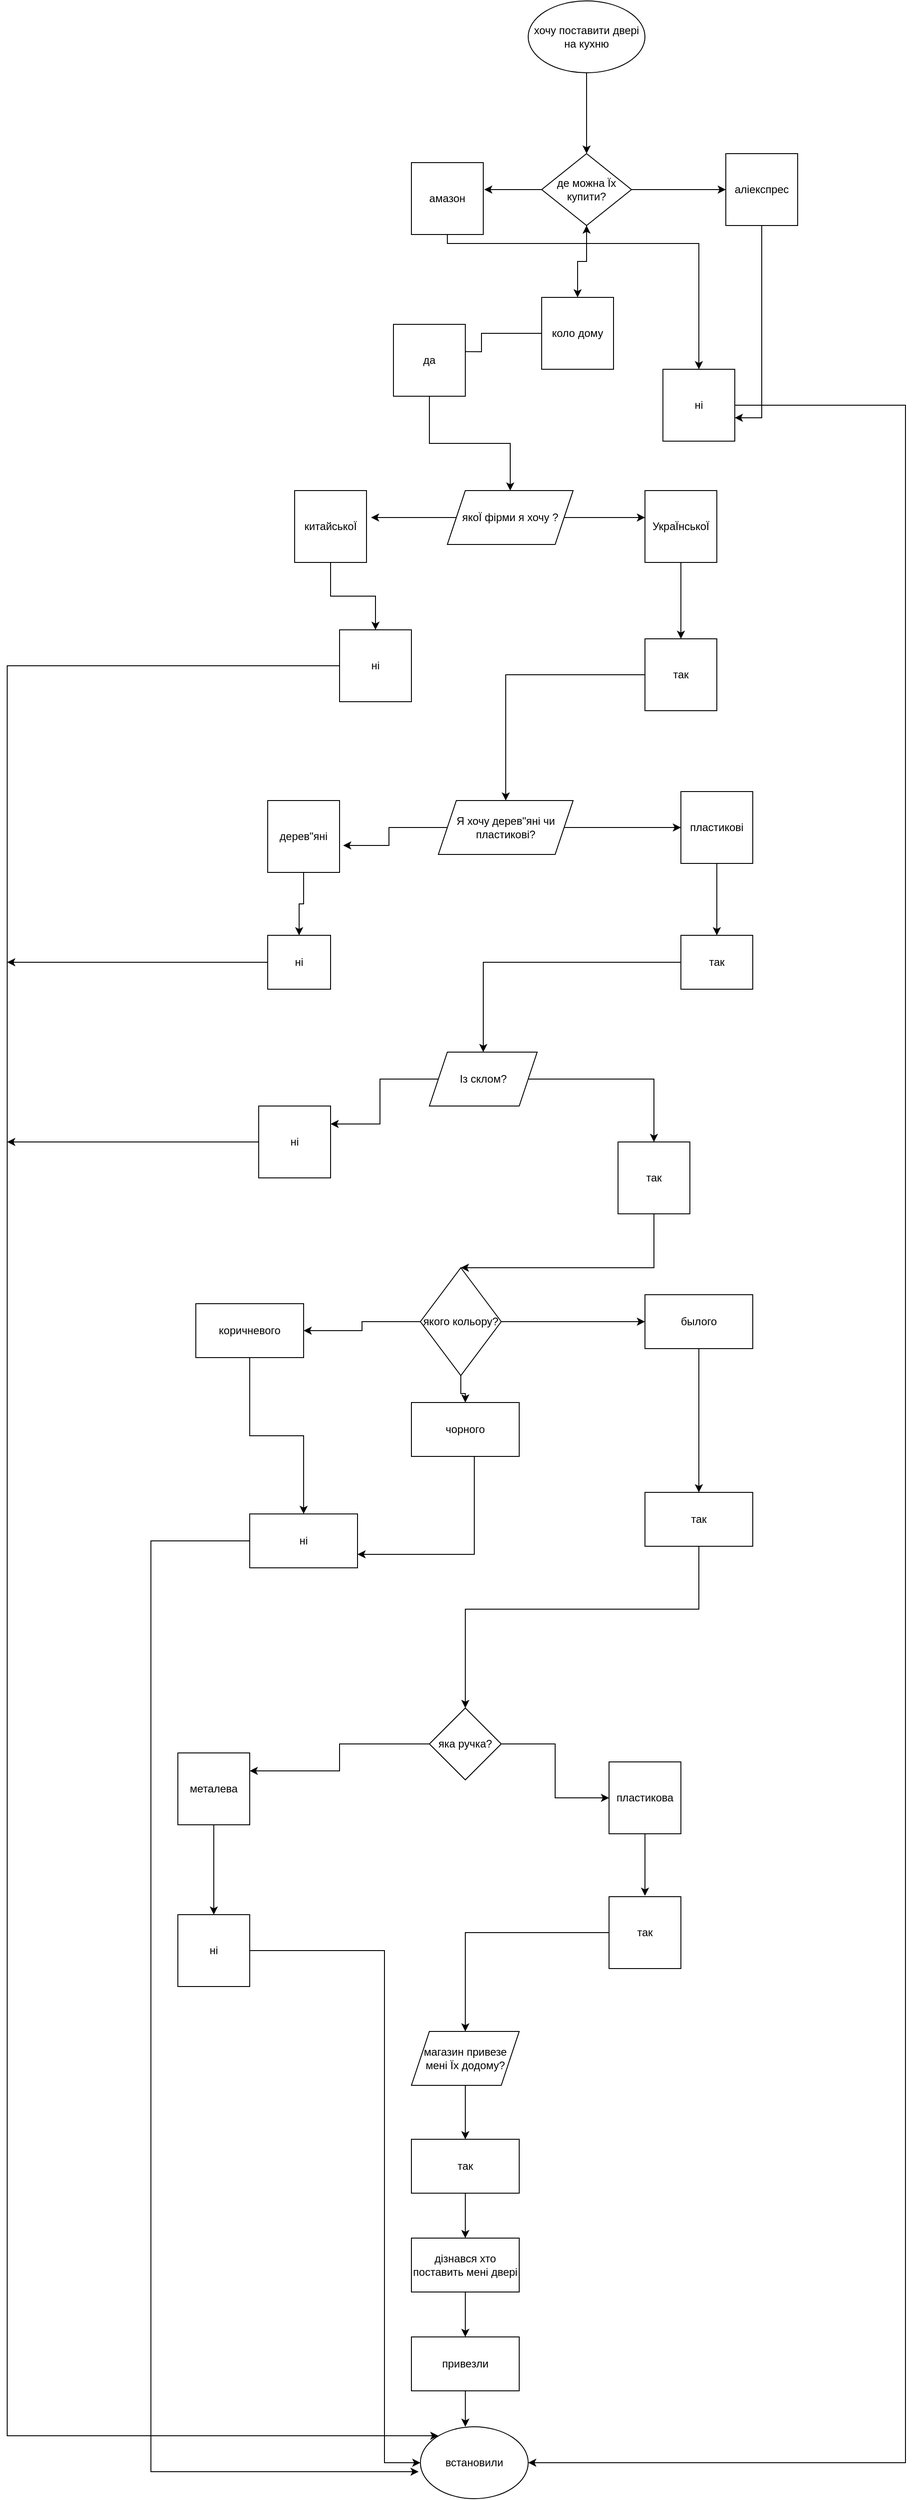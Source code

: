 <mxfile version="20.5.1" type="device"><diagram id="M9QRM47zcEwD5UJ65u_M" name="Сторінка-1"><mxGraphModel dx="1695" dy="482" grid="1" gridSize="10" guides="1" tooltips="1" connect="1" arrows="1" fold="1" page="1" pageScale="1" pageWidth="827" pageHeight="1169" math="0" shadow="0"><root><mxCell id="0"/><mxCell id="1" parent="0"/><mxCell id="UKa9DKqOCSJRsP8wt-R1-6" style="edgeStyle=orthogonalEdgeStyle;rounded=0;orthogonalLoop=1;jettySize=auto;html=1;entryX=0.5;entryY=0;entryDx=0;entryDy=0;" edge="1" parent="1" source="UKa9DKqOCSJRsP8wt-R1-1" target="UKa9DKqOCSJRsP8wt-R1-2"><mxGeometry relative="1" as="geometry"/></mxCell><mxCell id="UKa9DKqOCSJRsP8wt-R1-1" value="хочу поставити двері на кухню" style="ellipse;whiteSpace=wrap;html=1;" vertex="1" parent="1"><mxGeometry x="340" y="40" width="130" height="80" as="geometry"/></mxCell><mxCell id="UKa9DKqOCSJRsP8wt-R1-7" style="edgeStyle=orthogonalEdgeStyle;rounded=0;orthogonalLoop=1;jettySize=auto;html=1;" edge="1" parent="1" source="UKa9DKqOCSJRsP8wt-R1-2" target="UKa9DKqOCSJRsP8wt-R1-4"><mxGeometry relative="1" as="geometry"/></mxCell><mxCell id="UKa9DKqOCSJRsP8wt-R1-8" style="edgeStyle=orthogonalEdgeStyle;rounded=0;orthogonalLoop=1;jettySize=auto;html=1;entryX=1.013;entryY=0.375;entryDx=0;entryDy=0;entryPerimeter=0;" edge="1" parent="1" source="UKa9DKqOCSJRsP8wt-R1-2" target="UKa9DKqOCSJRsP8wt-R1-3"><mxGeometry relative="1" as="geometry"/></mxCell><mxCell id="UKa9DKqOCSJRsP8wt-R1-10" style="edgeStyle=orthogonalEdgeStyle;rounded=0;orthogonalLoop=1;jettySize=auto;html=1;" edge="1" parent="1" source="UKa9DKqOCSJRsP8wt-R1-2"><mxGeometry relative="1" as="geometry"><mxPoint x="405" y="290" as="targetPoint"/></mxGeometry></mxCell><mxCell id="UKa9DKqOCSJRsP8wt-R1-16" style="edgeStyle=orthogonalEdgeStyle;rounded=0;orthogonalLoop=1;jettySize=auto;html=1;entryX=0.5;entryY=0;entryDx=0;entryDy=0;" edge="1" parent="1" source="UKa9DKqOCSJRsP8wt-R1-2" target="UKa9DKqOCSJRsP8wt-R1-5"><mxGeometry relative="1" as="geometry"/></mxCell><mxCell id="UKa9DKqOCSJRsP8wt-R1-2" value="де можна Їх купити?" style="rhombus;whiteSpace=wrap;html=1;" vertex="1" parent="1"><mxGeometry x="355" y="210" width="100" height="80" as="geometry"/></mxCell><mxCell id="UKa9DKqOCSJRsP8wt-R1-15" style="edgeStyle=orthogonalEdgeStyle;rounded=0;orthogonalLoop=1;jettySize=auto;html=1;" edge="1" parent="1" source="UKa9DKqOCSJRsP8wt-R1-3" target="UKa9DKqOCSJRsP8wt-R1-11"><mxGeometry relative="1" as="geometry"><Array as="points"><mxPoint x="250" y="310"/><mxPoint x="530" y="310"/></Array></mxGeometry></mxCell><mxCell id="UKa9DKqOCSJRsP8wt-R1-3" value="амазон" style="whiteSpace=wrap;html=1;aspect=fixed;" vertex="1" parent="1"><mxGeometry x="210" y="220" width="80" height="80" as="geometry"/></mxCell><mxCell id="UKa9DKqOCSJRsP8wt-R1-17" style="edgeStyle=orthogonalEdgeStyle;rounded=0;orthogonalLoop=1;jettySize=auto;html=1;entryX=1;entryY=0.675;entryDx=0;entryDy=0;entryPerimeter=0;" edge="1" parent="1" source="UKa9DKqOCSJRsP8wt-R1-4" target="UKa9DKqOCSJRsP8wt-R1-11"><mxGeometry relative="1" as="geometry"/></mxCell><mxCell id="UKa9DKqOCSJRsP8wt-R1-4" value="аліекспрес" style="whiteSpace=wrap;html=1;aspect=fixed;" vertex="1" parent="1"><mxGeometry x="560" y="210" width="80" height="80" as="geometry"/></mxCell><mxCell id="UKa9DKqOCSJRsP8wt-R1-14" style="edgeStyle=orthogonalEdgeStyle;rounded=0;orthogonalLoop=1;jettySize=auto;html=1;" edge="1" parent="1" source="UKa9DKqOCSJRsP8wt-R1-5"><mxGeometry relative="1" as="geometry"><mxPoint x="220" y="430" as="targetPoint"/></mxGeometry></mxCell><mxCell id="UKa9DKqOCSJRsP8wt-R1-5" value="коло дому" style="whiteSpace=wrap;html=1;aspect=fixed;" vertex="1" parent="1"><mxGeometry x="355" y="370" width="80" height="80" as="geometry"/></mxCell><mxCell id="UKa9DKqOCSJRsP8wt-R1-91" style="edgeStyle=orthogonalEdgeStyle;rounded=0;orthogonalLoop=1;jettySize=auto;html=1;" edge="1" parent="1" source="UKa9DKqOCSJRsP8wt-R1-11"><mxGeometry relative="1" as="geometry"><mxPoint x="340" y="2780" as="targetPoint"/><Array as="points"><mxPoint x="760" y="490"/><mxPoint x="760" y="2780"/></Array></mxGeometry></mxCell><mxCell id="UKa9DKqOCSJRsP8wt-R1-11" value="ні" style="whiteSpace=wrap;html=1;aspect=fixed;" vertex="1" parent="1"><mxGeometry x="490" y="450" width="80" height="80" as="geometry"/></mxCell><mxCell id="UKa9DKqOCSJRsP8wt-R1-19" style="edgeStyle=orthogonalEdgeStyle;rounded=0;orthogonalLoop=1;jettySize=auto;html=1;" edge="1" parent="1" source="UKa9DKqOCSJRsP8wt-R1-12" target="UKa9DKqOCSJRsP8wt-R1-18"><mxGeometry relative="1" as="geometry"/></mxCell><mxCell id="UKa9DKqOCSJRsP8wt-R1-12" value="да" style="whiteSpace=wrap;html=1;aspect=fixed;" vertex="1" parent="1"><mxGeometry x="190" y="400" width="80" height="80" as="geometry"/></mxCell><mxCell id="UKa9DKqOCSJRsP8wt-R1-22" style="edgeStyle=orthogonalEdgeStyle;rounded=0;orthogonalLoop=1;jettySize=auto;html=1;entryX=1.063;entryY=0.375;entryDx=0;entryDy=0;entryPerimeter=0;" edge="1" parent="1" source="UKa9DKqOCSJRsP8wt-R1-18" target="UKa9DKqOCSJRsP8wt-R1-21"><mxGeometry relative="1" as="geometry"/></mxCell><mxCell id="UKa9DKqOCSJRsP8wt-R1-23" style="edgeStyle=orthogonalEdgeStyle;rounded=0;orthogonalLoop=1;jettySize=auto;html=1;entryX=0;entryY=0.375;entryDx=0;entryDy=0;entryPerimeter=0;" edge="1" parent="1" source="UKa9DKqOCSJRsP8wt-R1-18" target="UKa9DKqOCSJRsP8wt-R1-20"><mxGeometry relative="1" as="geometry"/></mxCell><mxCell id="UKa9DKqOCSJRsP8wt-R1-18" value="якоЇ фірми я хочу ?" style="shape=parallelogram;perimeter=parallelogramPerimeter;whiteSpace=wrap;html=1;fixedSize=1;" vertex="1" parent="1"><mxGeometry x="250" y="585" width="140" height="60" as="geometry"/></mxCell><mxCell id="UKa9DKqOCSJRsP8wt-R1-27" style="edgeStyle=orthogonalEdgeStyle;rounded=0;orthogonalLoop=1;jettySize=auto;html=1;" edge="1" parent="1" source="UKa9DKqOCSJRsP8wt-R1-20" target="UKa9DKqOCSJRsP8wt-R1-24"><mxGeometry relative="1" as="geometry"/></mxCell><mxCell id="UKa9DKqOCSJRsP8wt-R1-20" value="УкраЇнськоЇ" style="whiteSpace=wrap;html=1;aspect=fixed;" vertex="1" parent="1"><mxGeometry x="470" y="585" width="80" height="80" as="geometry"/></mxCell><mxCell id="UKa9DKqOCSJRsP8wt-R1-26" style="edgeStyle=orthogonalEdgeStyle;rounded=0;orthogonalLoop=1;jettySize=auto;html=1;" edge="1" parent="1" source="UKa9DKqOCSJRsP8wt-R1-21" target="UKa9DKqOCSJRsP8wt-R1-25"><mxGeometry relative="1" as="geometry"/></mxCell><mxCell id="UKa9DKqOCSJRsP8wt-R1-21" value="китайськоЇ" style="whiteSpace=wrap;html=1;aspect=fixed;" vertex="1" parent="1"><mxGeometry x="80" y="585" width="80" height="80" as="geometry"/></mxCell><mxCell id="UKa9DKqOCSJRsP8wt-R1-38" style="edgeStyle=orthogonalEdgeStyle;rounded=0;orthogonalLoop=1;jettySize=auto;html=1;" edge="1" parent="1" source="UKa9DKqOCSJRsP8wt-R1-24" target="UKa9DKqOCSJRsP8wt-R1-29"><mxGeometry relative="1" as="geometry"/></mxCell><mxCell id="UKa9DKqOCSJRsP8wt-R1-24" value="так" style="whiteSpace=wrap;html=1;aspect=fixed;" vertex="1" parent="1"><mxGeometry x="470" y="750" width="80" height="80" as="geometry"/></mxCell><mxCell id="UKa9DKqOCSJRsP8wt-R1-93" style="edgeStyle=orthogonalEdgeStyle;rounded=0;orthogonalLoop=1;jettySize=auto;html=1;" edge="1" parent="1" source="UKa9DKqOCSJRsP8wt-R1-25"><mxGeometry relative="1" as="geometry"><mxPoint x="240" y="2750" as="targetPoint"/><Array as="points"><mxPoint x="-240" y="780"/><mxPoint x="-240" y="2750"/></Array></mxGeometry></mxCell><mxCell id="UKa9DKqOCSJRsP8wt-R1-25" value="ні" style="whiteSpace=wrap;html=1;aspect=fixed;" vertex="1" parent="1"><mxGeometry x="130" y="740" width="80" height="80" as="geometry"/></mxCell><mxCell id="UKa9DKqOCSJRsP8wt-R1-32" style="edgeStyle=orthogonalEdgeStyle;rounded=0;orthogonalLoop=1;jettySize=auto;html=1;" edge="1" parent="1" source="UKa9DKqOCSJRsP8wt-R1-29" target="UKa9DKqOCSJRsP8wt-R1-31"><mxGeometry relative="1" as="geometry"/></mxCell><mxCell id="UKa9DKqOCSJRsP8wt-R1-33" style="edgeStyle=orthogonalEdgeStyle;rounded=0;orthogonalLoop=1;jettySize=auto;html=1;entryX=1.05;entryY=0.625;entryDx=0;entryDy=0;entryPerimeter=0;" edge="1" parent="1" source="UKa9DKqOCSJRsP8wt-R1-29" target="UKa9DKqOCSJRsP8wt-R1-30"><mxGeometry relative="1" as="geometry"/></mxCell><mxCell id="UKa9DKqOCSJRsP8wt-R1-29" value="Я хочу дерев&quot;яні чи пластикові?" style="shape=parallelogram;perimeter=parallelogramPerimeter;whiteSpace=wrap;html=1;fixedSize=1;" vertex="1" parent="1"><mxGeometry x="240" y="930" width="150" height="60" as="geometry"/></mxCell><mxCell id="UKa9DKqOCSJRsP8wt-R1-36" style="edgeStyle=orthogonalEdgeStyle;rounded=0;orthogonalLoop=1;jettySize=auto;html=1;entryX=0.5;entryY=0;entryDx=0;entryDy=0;" edge="1" parent="1" source="UKa9DKqOCSJRsP8wt-R1-30" target="UKa9DKqOCSJRsP8wt-R1-35"><mxGeometry relative="1" as="geometry"/></mxCell><mxCell id="UKa9DKqOCSJRsP8wt-R1-30" value="дерев&quot;яні" style="whiteSpace=wrap;html=1;aspect=fixed;" vertex="1" parent="1"><mxGeometry x="50" y="930" width="80" height="80" as="geometry"/></mxCell><mxCell id="UKa9DKqOCSJRsP8wt-R1-37" style="edgeStyle=orthogonalEdgeStyle;rounded=0;orthogonalLoop=1;jettySize=auto;html=1;" edge="1" parent="1" source="UKa9DKqOCSJRsP8wt-R1-31" target="UKa9DKqOCSJRsP8wt-R1-34"><mxGeometry relative="1" as="geometry"/></mxCell><mxCell id="UKa9DKqOCSJRsP8wt-R1-31" value="пластикові" style="whiteSpace=wrap;html=1;aspect=fixed;" vertex="1" parent="1"><mxGeometry x="510" y="920" width="80" height="80" as="geometry"/></mxCell><mxCell id="UKa9DKqOCSJRsP8wt-R1-45" style="edgeStyle=orthogonalEdgeStyle;rounded=0;orthogonalLoop=1;jettySize=auto;html=1;" edge="1" parent="1" source="UKa9DKqOCSJRsP8wt-R1-34" target="UKa9DKqOCSJRsP8wt-R1-40"><mxGeometry relative="1" as="geometry"/></mxCell><mxCell id="UKa9DKqOCSJRsP8wt-R1-34" value="так" style="rounded=0;whiteSpace=wrap;html=1;" vertex="1" parent="1"><mxGeometry x="510" y="1080" width="80" height="60" as="geometry"/></mxCell><mxCell id="UKa9DKqOCSJRsP8wt-R1-95" style="edgeStyle=orthogonalEdgeStyle;rounded=0;orthogonalLoop=1;jettySize=auto;html=1;" edge="1" parent="1" source="UKa9DKqOCSJRsP8wt-R1-35"><mxGeometry relative="1" as="geometry"><mxPoint x="-240" y="1110" as="targetPoint"/></mxGeometry></mxCell><mxCell id="UKa9DKqOCSJRsP8wt-R1-35" value="ні" style="rounded=0;whiteSpace=wrap;html=1;" vertex="1" parent="1"><mxGeometry x="50" y="1080" width="70" height="60" as="geometry"/></mxCell><mxCell id="UKa9DKqOCSJRsP8wt-R1-43" style="edgeStyle=orthogonalEdgeStyle;rounded=0;orthogonalLoop=1;jettySize=auto;html=1;" edge="1" parent="1" source="UKa9DKqOCSJRsP8wt-R1-40" target="UKa9DKqOCSJRsP8wt-R1-41"><mxGeometry relative="1" as="geometry"/></mxCell><mxCell id="UKa9DKqOCSJRsP8wt-R1-44" style="edgeStyle=orthogonalEdgeStyle;rounded=0;orthogonalLoop=1;jettySize=auto;html=1;entryX=1;entryY=0.25;entryDx=0;entryDy=0;" edge="1" parent="1" source="UKa9DKqOCSJRsP8wt-R1-40" target="UKa9DKqOCSJRsP8wt-R1-42"><mxGeometry relative="1" as="geometry"/></mxCell><mxCell id="UKa9DKqOCSJRsP8wt-R1-40" value="Із склом?" style="shape=parallelogram;perimeter=parallelogramPerimeter;whiteSpace=wrap;html=1;fixedSize=1;" vertex="1" parent="1"><mxGeometry x="230" y="1210" width="120" height="60" as="geometry"/></mxCell><mxCell id="UKa9DKqOCSJRsP8wt-R1-59" style="edgeStyle=orthogonalEdgeStyle;rounded=0;orthogonalLoop=1;jettySize=auto;html=1;" edge="1" parent="1" source="UKa9DKqOCSJRsP8wt-R1-41" target="UKa9DKqOCSJRsP8wt-R1-46"><mxGeometry relative="1" as="geometry"><Array as="points"><mxPoint x="480" y="1450"/></Array></mxGeometry></mxCell><mxCell id="UKa9DKqOCSJRsP8wt-R1-41" value="так" style="whiteSpace=wrap;html=1;aspect=fixed;" vertex="1" parent="1"><mxGeometry x="440" y="1310" width="80" height="80" as="geometry"/></mxCell><mxCell id="UKa9DKqOCSJRsP8wt-R1-97" style="edgeStyle=orthogonalEdgeStyle;rounded=0;orthogonalLoop=1;jettySize=auto;html=1;" edge="1" parent="1" source="UKa9DKqOCSJRsP8wt-R1-42"><mxGeometry relative="1" as="geometry"><mxPoint x="-240" y="1310" as="targetPoint"/></mxGeometry></mxCell><mxCell id="UKa9DKqOCSJRsP8wt-R1-42" value="ні" style="whiteSpace=wrap;html=1;aspect=fixed;" vertex="1" parent="1"><mxGeometry x="40" y="1270" width="80" height="80" as="geometry"/></mxCell><mxCell id="UKa9DKqOCSJRsP8wt-R1-56" style="edgeStyle=orthogonalEdgeStyle;rounded=0;orthogonalLoop=1;jettySize=auto;html=1;exitX=1;exitY=0.5;exitDx=0;exitDy=0;" edge="1" parent="1" source="UKa9DKqOCSJRsP8wt-R1-46" target="UKa9DKqOCSJRsP8wt-R1-47"><mxGeometry relative="1" as="geometry"/></mxCell><mxCell id="UKa9DKqOCSJRsP8wt-R1-57" style="edgeStyle=orthogonalEdgeStyle;rounded=0;orthogonalLoop=1;jettySize=auto;html=1;" edge="1" parent="1" source="UKa9DKqOCSJRsP8wt-R1-46" target="UKa9DKqOCSJRsP8wt-R1-49"><mxGeometry relative="1" as="geometry"/></mxCell><mxCell id="UKa9DKqOCSJRsP8wt-R1-58" style="edgeStyle=orthogonalEdgeStyle;rounded=0;orthogonalLoop=1;jettySize=auto;html=1;" edge="1" parent="1" source="UKa9DKqOCSJRsP8wt-R1-46" target="UKa9DKqOCSJRsP8wt-R1-50"><mxGeometry relative="1" as="geometry"/></mxCell><mxCell id="UKa9DKqOCSJRsP8wt-R1-46" value="якого кольору?" style="rhombus;whiteSpace=wrap;html=1;" vertex="1" parent="1"><mxGeometry x="220" y="1450" width="90" height="120" as="geometry"/></mxCell><mxCell id="UKa9DKqOCSJRsP8wt-R1-55" style="edgeStyle=orthogonalEdgeStyle;rounded=0;orthogonalLoop=1;jettySize=auto;html=1;" edge="1" parent="1" source="UKa9DKqOCSJRsP8wt-R1-47" target="UKa9DKqOCSJRsP8wt-R1-48"><mxGeometry relative="1" as="geometry"/></mxCell><mxCell id="UKa9DKqOCSJRsP8wt-R1-47" value="былого" style="rounded=0;whiteSpace=wrap;html=1;" vertex="1" parent="1"><mxGeometry x="470" y="1480" width="120" height="60" as="geometry"/></mxCell><mxCell id="UKa9DKqOCSJRsP8wt-R1-66" style="edgeStyle=orthogonalEdgeStyle;rounded=0;orthogonalLoop=1;jettySize=auto;html=1;" edge="1" parent="1" source="UKa9DKqOCSJRsP8wt-R1-48" target="UKa9DKqOCSJRsP8wt-R1-60"><mxGeometry relative="1" as="geometry"><Array as="points"><mxPoint x="530" y="1830"/><mxPoint x="270" y="1830"/></Array></mxGeometry></mxCell><mxCell id="UKa9DKqOCSJRsP8wt-R1-48" value="так" style="rounded=0;whiteSpace=wrap;html=1;" vertex="1" parent="1"><mxGeometry x="470" y="1700" width="120" height="60" as="geometry"/></mxCell><mxCell id="UKa9DKqOCSJRsP8wt-R1-54" style="edgeStyle=orthogonalEdgeStyle;rounded=0;orthogonalLoop=1;jettySize=auto;html=1;entryX=1;entryY=0.75;entryDx=0;entryDy=0;" edge="1" parent="1" source="UKa9DKqOCSJRsP8wt-R1-49" target="UKa9DKqOCSJRsP8wt-R1-52"><mxGeometry relative="1" as="geometry"><Array as="points"><mxPoint x="280" y="1769"/></Array></mxGeometry></mxCell><mxCell id="UKa9DKqOCSJRsP8wt-R1-49" value="чорного" style="rounded=0;whiteSpace=wrap;html=1;" vertex="1" parent="1"><mxGeometry x="210" y="1600" width="120" height="60" as="geometry"/></mxCell><mxCell id="UKa9DKqOCSJRsP8wt-R1-53" style="edgeStyle=orthogonalEdgeStyle;rounded=0;orthogonalLoop=1;jettySize=auto;html=1;" edge="1" parent="1" source="UKa9DKqOCSJRsP8wt-R1-50" target="UKa9DKqOCSJRsP8wt-R1-52"><mxGeometry relative="1" as="geometry"/></mxCell><mxCell id="UKa9DKqOCSJRsP8wt-R1-50" value="коричневого" style="rounded=0;whiteSpace=wrap;html=1;" vertex="1" parent="1"><mxGeometry x="-30" y="1490" width="120" height="60" as="geometry"/></mxCell><mxCell id="UKa9DKqOCSJRsP8wt-R1-87" style="edgeStyle=orthogonalEdgeStyle;rounded=0;orthogonalLoop=1;jettySize=auto;html=1;entryX=-0.017;entryY=0.613;entryDx=0;entryDy=0;entryPerimeter=0;" edge="1" parent="1" source="UKa9DKqOCSJRsP8wt-R1-52" target="UKa9DKqOCSJRsP8wt-R1-76"><mxGeometry relative="1" as="geometry"><mxPoint x="210" y="2790" as="targetPoint"/><Array as="points"><mxPoint x="-80" y="1754"/><mxPoint x="-80" y="2790"/></Array></mxGeometry></mxCell><mxCell id="UKa9DKqOCSJRsP8wt-R1-52" value="ні" style="rounded=0;whiteSpace=wrap;html=1;" vertex="1" parent="1"><mxGeometry x="30" y="1724" width="120" height="60" as="geometry"/></mxCell><mxCell id="UKa9DKqOCSJRsP8wt-R1-64" style="edgeStyle=orthogonalEdgeStyle;rounded=0;orthogonalLoop=1;jettySize=auto;html=1;entryX=0;entryY=0.5;entryDx=0;entryDy=0;" edge="1" parent="1" source="UKa9DKqOCSJRsP8wt-R1-60" target="UKa9DKqOCSJRsP8wt-R1-61"><mxGeometry relative="1" as="geometry"/></mxCell><mxCell id="UKa9DKqOCSJRsP8wt-R1-65" style="edgeStyle=orthogonalEdgeStyle;rounded=0;orthogonalLoop=1;jettySize=auto;html=1;entryX=1;entryY=0.25;entryDx=0;entryDy=0;" edge="1" parent="1" source="UKa9DKqOCSJRsP8wt-R1-60" target="UKa9DKqOCSJRsP8wt-R1-62"><mxGeometry relative="1" as="geometry"/></mxCell><mxCell id="UKa9DKqOCSJRsP8wt-R1-60" value="яка ручка?" style="rhombus;whiteSpace=wrap;html=1;" vertex="1" parent="1"><mxGeometry x="230" y="1940" width="80" height="80" as="geometry"/></mxCell><mxCell id="UKa9DKqOCSJRsP8wt-R1-70" style="edgeStyle=orthogonalEdgeStyle;rounded=0;orthogonalLoop=1;jettySize=auto;html=1;entryX=0.5;entryY=0;entryDx=0;entryDy=0;" edge="1" parent="1"><mxGeometry relative="1" as="geometry"><mxPoint x="470" y="2069" as="sourcePoint"/><mxPoint x="470" y="2149" as="targetPoint"/></mxGeometry></mxCell><mxCell id="UKa9DKqOCSJRsP8wt-R1-61" value="пластикова" style="whiteSpace=wrap;html=1;aspect=fixed;" vertex="1" parent="1"><mxGeometry x="430" y="2000" width="80" height="80" as="geometry"/></mxCell><mxCell id="UKa9DKqOCSJRsP8wt-R1-69" style="edgeStyle=orthogonalEdgeStyle;rounded=0;orthogonalLoop=1;jettySize=auto;html=1;" edge="1" parent="1" source="UKa9DKqOCSJRsP8wt-R1-62" target="UKa9DKqOCSJRsP8wt-R1-67"><mxGeometry relative="1" as="geometry"/></mxCell><mxCell id="UKa9DKqOCSJRsP8wt-R1-62" value="металева" style="whiteSpace=wrap;html=1;aspect=fixed;" vertex="1" parent="1"><mxGeometry x="-50" y="1990" width="80" height="80" as="geometry"/></mxCell><mxCell id="UKa9DKqOCSJRsP8wt-R1-85" style="edgeStyle=orthogonalEdgeStyle;rounded=0;orthogonalLoop=1;jettySize=auto;html=1;" edge="1" parent="1" source="UKa9DKqOCSJRsP8wt-R1-67"><mxGeometry relative="1" as="geometry"><mxPoint x="220" y="2780" as="targetPoint"/><Array as="points"><mxPoint x="180" y="2210"/><mxPoint x="180" y="2780"/></Array></mxGeometry></mxCell><mxCell id="UKa9DKqOCSJRsP8wt-R1-67" value="ні" style="whiteSpace=wrap;html=1;aspect=fixed;" vertex="1" parent="1"><mxGeometry x="-50" y="2170" width="80" height="80" as="geometry"/></mxCell><mxCell id="UKa9DKqOCSJRsP8wt-R1-83" style="edgeStyle=orthogonalEdgeStyle;rounded=0;orthogonalLoop=1;jettySize=auto;html=1;entryX=0.5;entryY=0;entryDx=0;entryDy=0;" edge="1" parent="1" source="UKa9DKqOCSJRsP8wt-R1-68" target="UKa9DKqOCSJRsP8wt-R1-72"><mxGeometry relative="1" as="geometry"/></mxCell><mxCell id="UKa9DKqOCSJRsP8wt-R1-68" value="так" style="whiteSpace=wrap;html=1;aspect=fixed;" vertex="1" parent="1"><mxGeometry x="430" y="2150" width="80" height="80" as="geometry"/></mxCell><mxCell id="UKa9DKqOCSJRsP8wt-R1-79" style="edgeStyle=orthogonalEdgeStyle;rounded=0;orthogonalLoop=1;jettySize=auto;html=1;entryX=0.5;entryY=0;entryDx=0;entryDy=0;" edge="1" parent="1" source="UKa9DKqOCSJRsP8wt-R1-72" target="UKa9DKqOCSJRsP8wt-R1-73"><mxGeometry relative="1" as="geometry"/></mxCell><mxCell id="UKa9DKqOCSJRsP8wt-R1-72" value="магазин привезе мені Їх додому?" style="shape=parallelogram;perimeter=parallelogramPerimeter;whiteSpace=wrap;html=1;fixedSize=1;" vertex="1" parent="1"><mxGeometry x="210" y="2300" width="120" height="60" as="geometry"/></mxCell><mxCell id="UKa9DKqOCSJRsP8wt-R1-80" style="edgeStyle=orthogonalEdgeStyle;rounded=0;orthogonalLoop=1;jettySize=auto;html=1;" edge="1" parent="1" source="UKa9DKqOCSJRsP8wt-R1-73" target="UKa9DKqOCSJRsP8wt-R1-74"><mxGeometry relative="1" as="geometry"/></mxCell><mxCell id="UKa9DKqOCSJRsP8wt-R1-73" value="так" style="rounded=0;whiteSpace=wrap;html=1;" vertex="1" parent="1"><mxGeometry x="210" y="2420" width="120" height="60" as="geometry"/></mxCell><mxCell id="UKa9DKqOCSJRsP8wt-R1-81" style="edgeStyle=orthogonalEdgeStyle;rounded=0;orthogonalLoop=1;jettySize=auto;html=1;" edge="1" parent="1" source="UKa9DKqOCSJRsP8wt-R1-74" target="UKa9DKqOCSJRsP8wt-R1-78"><mxGeometry relative="1" as="geometry"/></mxCell><mxCell id="UKa9DKqOCSJRsP8wt-R1-74" value="дізнався хто поставить мені двері" style="rounded=0;whiteSpace=wrap;html=1;" vertex="1" parent="1"><mxGeometry x="210" y="2530" width="120" height="60" as="geometry"/></mxCell><mxCell id="UKa9DKqOCSJRsP8wt-R1-76" value="встановили" style="ellipse;whiteSpace=wrap;html=1;" vertex="1" parent="1"><mxGeometry x="220" y="2740" width="120" height="80" as="geometry"/></mxCell><mxCell id="UKa9DKqOCSJRsP8wt-R1-82" style="edgeStyle=orthogonalEdgeStyle;rounded=0;orthogonalLoop=1;jettySize=auto;html=1;entryX=0.417;entryY=0;entryDx=0;entryDy=0;entryPerimeter=0;" edge="1" parent="1" source="UKa9DKqOCSJRsP8wt-R1-78" target="UKa9DKqOCSJRsP8wt-R1-76"><mxGeometry relative="1" as="geometry"/></mxCell><mxCell id="UKa9DKqOCSJRsP8wt-R1-78" value="привезли" style="rounded=0;whiteSpace=wrap;html=1;" vertex="1" parent="1"><mxGeometry x="210" y="2640" width="120" height="60" as="geometry"/></mxCell></root></mxGraphModel></diagram></mxfile>